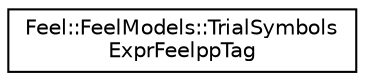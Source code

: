 digraph "Graphical Class Hierarchy"
{
 // LATEX_PDF_SIZE
  edge [fontname="Helvetica",fontsize="10",labelfontname="Helvetica",labelfontsize="10"];
  node [fontname="Helvetica",fontsize="10",shape=record];
  rankdir="LR";
  Node0 [label="Feel::FeelModels::TrialSymbols\lExprFeelppTag",height=0.2,width=0.4,color="black", fillcolor="white", style="filled",URL="$structFeel_1_1FeelModels_1_1TrialSymbolsExprFeelppTag.html",tooltip=" "];
}
